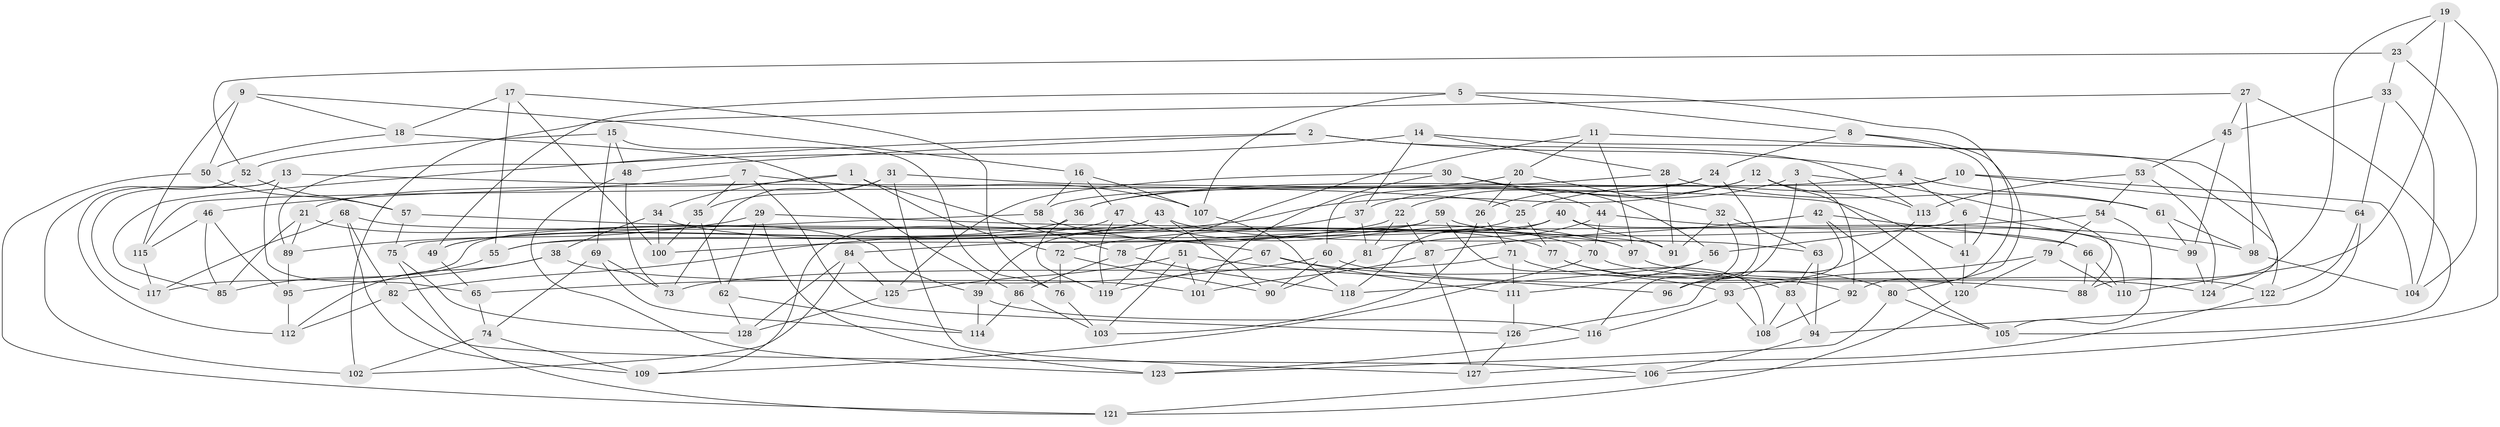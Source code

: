 // Generated by graph-tools (version 1.1) at 2025/11/02/27/25 16:11:49]
// undirected, 128 vertices, 256 edges
graph export_dot {
graph [start="1"]
  node [color=gray90,style=filled];
  1;
  2;
  3;
  4;
  5;
  6;
  7;
  8;
  9;
  10;
  11;
  12;
  13;
  14;
  15;
  16;
  17;
  18;
  19;
  20;
  21;
  22;
  23;
  24;
  25;
  26;
  27;
  28;
  29;
  30;
  31;
  32;
  33;
  34;
  35;
  36;
  37;
  38;
  39;
  40;
  41;
  42;
  43;
  44;
  45;
  46;
  47;
  48;
  49;
  50;
  51;
  52;
  53;
  54;
  55;
  56;
  57;
  58;
  59;
  60;
  61;
  62;
  63;
  64;
  65;
  66;
  67;
  68;
  69;
  70;
  71;
  72;
  73;
  74;
  75;
  76;
  77;
  78;
  79;
  80;
  81;
  82;
  83;
  84;
  85;
  86;
  87;
  88;
  89;
  90;
  91;
  92;
  93;
  94;
  95;
  96;
  97;
  98;
  99;
  100;
  101;
  102;
  103;
  104;
  105;
  106;
  107;
  108;
  109;
  110;
  111;
  112;
  113;
  114;
  115;
  116;
  117;
  118;
  119;
  120;
  121;
  122;
  123;
  124;
  125;
  126;
  127;
  128;
  1 -- 72;
  1 -- 21;
  1 -- 78;
  1 -- 34;
  2 -- 89;
  2 -- 4;
  2 -- 113;
  2 -- 48;
  3 -- 37;
  3 -- 88;
  3 -- 92;
  3 -- 96;
  4 -- 36;
  4 -- 6;
  4 -- 61;
  5 -- 92;
  5 -- 49;
  5 -- 107;
  5 -- 8;
  6 -- 41;
  6 -- 99;
  6 -- 56;
  7 -- 107;
  7 -- 126;
  7 -- 35;
  7 -- 46;
  8 -- 80;
  8 -- 24;
  8 -- 41;
  9 -- 115;
  9 -- 16;
  9 -- 50;
  9 -- 18;
  10 -- 25;
  10 -- 64;
  10 -- 115;
  10 -- 104;
  11 -- 20;
  11 -- 97;
  11 -- 119;
  11 -- 124;
  12 -- 82;
  12 -- 113;
  12 -- 22;
  12 -- 120;
  13 -- 65;
  13 -- 25;
  13 -- 112;
  13 -- 117;
  14 -- 122;
  14 -- 28;
  14 -- 37;
  14 -- 85;
  15 -- 76;
  15 -- 48;
  15 -- 52;
  15 -- 69;
  16 -- 58;
  16 -- 47;
  16 -- 107;
  17 -- 76;
  17 -- 18;
  17 -- 100;
  17 -- 55;
  18 -- 86;
  18 -- 50;
  19 -- 88;
  19 -- 23;
  19 -- 110;
  19 -- 106;
  20 -- 32;
  20 -- 26;
  20 -- 58;
  21 -- 85;
  21 -- 39;
  21 -- 89;
  22 -- 81;
  22 -- 87;
  22 -- 100;
  23 -- 52;
  23 -- 33;
  23 -- 104;
  24 -- 26;
  24 -- 60;
  24 -- 96;
  25 -- 77;
  25 -- 39;
  26 -- 71;
  26 -- 103;
  27 -- 102;
  27 -- 98;
  27 -- 45;
  27 -- 105;
  28 -- 36;
  28 -- 61;
  28 -- 91;
  29 -- 89;
  29 -- 123;
  29 -- 62;
  29 -- 91;
  30 -- 56;
  30 -- 101;
  30 -- 44;
  30 -- 125;
  31 -- 35;
  31 -- 127;
  31 -- 73;
  31 -- 41;
  32 -- 63;
  32 -- 116;
  32 -- 91;
  33 -- 104;
  33 -- 45;
  33 -- 64;
  34 -- 38;
  34 -- 100;
  34 -- 77;
  35 -- 62;
  35 -- 100;
  36 -- 49;
  36 -- 119;
  37 -- 72;
  37 -- 81;
  38 -- 101;
  38 -- 95;
  38 -- 112;
  39 -- 116;
  39 -- 114;
  40 -- 91;
  40 -- 55;
  40 -- 118;
  40 -- 110;
  41 -- 120;
  42 -- 105;
  42 -- 66;
  42 -- 87;
  42 -- 96;
  43 -- 90;
  43 -- 109;
  43 -- 55;
  43 -- 63;
  44 -- 98;
  44 -- 81;
  44 -- 70;
  45 -- 53;
  45 -- 99;
  46 -- 115;
  46 -- 95;
  46 -- 85;
  47 -- 119;
  47 -- 49;
  47 -- 97;
  48 -- 123;
  48 -- 73;
  49 -- 65;
  50 -- 121;
  50 -- 57;
  51 -- 96;
  51 -- 125;
  51 -- 103;
  51 -- 101;
  52 -- 57;
  52 -- 102;
  53 -- 124;
  53 -- 113;
  53 -- 54;
  54 -- 78;
  54 -- 79;
  54 -- 105;
  55 -- 85;
  56 -- 118;
  56 -- 111;
  57 -- 75;
  57 -- 67;
  58 -- 75;
  58 -- 70;
  59 -- 117;
  59 -- 108;
  59 -- 84;
  59 -- 66;
  60 -- 88;
  60 -- 90;
  60 -- 65;
  61 -- 99;
  61 -- 98;
  62 -- 128;
  62 -- 114;
  63 -- 94;
  63 -- 83;
  64 -- 122;
  64 -- 94;
  65 -- 74;
  66 -- 88;
  66 -- 110;
  67 -- 119;
  67 -- 93;
  67 -- 111;
  68 -- 97;
  68 -- 117;
  68 -- 109;
  68 -- 82;
  69 -- 74;
  69 -- 73;
  69 -- 114;
  70 -- 124;
  70 -- 109;
  71 -- 73;
  71 -- 111;
  71 -- 83;
  72 -- 90;
  72 -- 76;
  74 -- 109;
  74 -- 102;
  75 -- 121;
  75 -- 128;
  76 -- 103;
  77 -- 92;
  77 -- 80;
  78 -- 86;
  78 -- 118;
  79 -- 110;
  79 -- 120;
  79 -- 93;
  80 -- 105;
  80 -- 123;
  81 -- 90;
  82 -- 112;
  82 -- 106;
  83 -- 108;
  83 -- 94;
  84 -- 128;
  84 -- 125;
  84 -- 102;
  86 -- 114;
  86 -- 103;
  87 -- 101;
  87 -- 127;
  89 -- 95;
  92 -- 108;
  93 -- 116;
  93 -- 108;
  94 -- 106;
  95 -- 112;
  97 -- 122;
  98 -- 104;
  99 -- 124;
  106 -- 121;
  107 -- 118;
  111 -- 126;
  113 -- 126;
  115 -- 117;
  116 -- 123;
  120 -- 121;
  122 -- 127;
  125 -- 128;
  126 -- 127;
}
